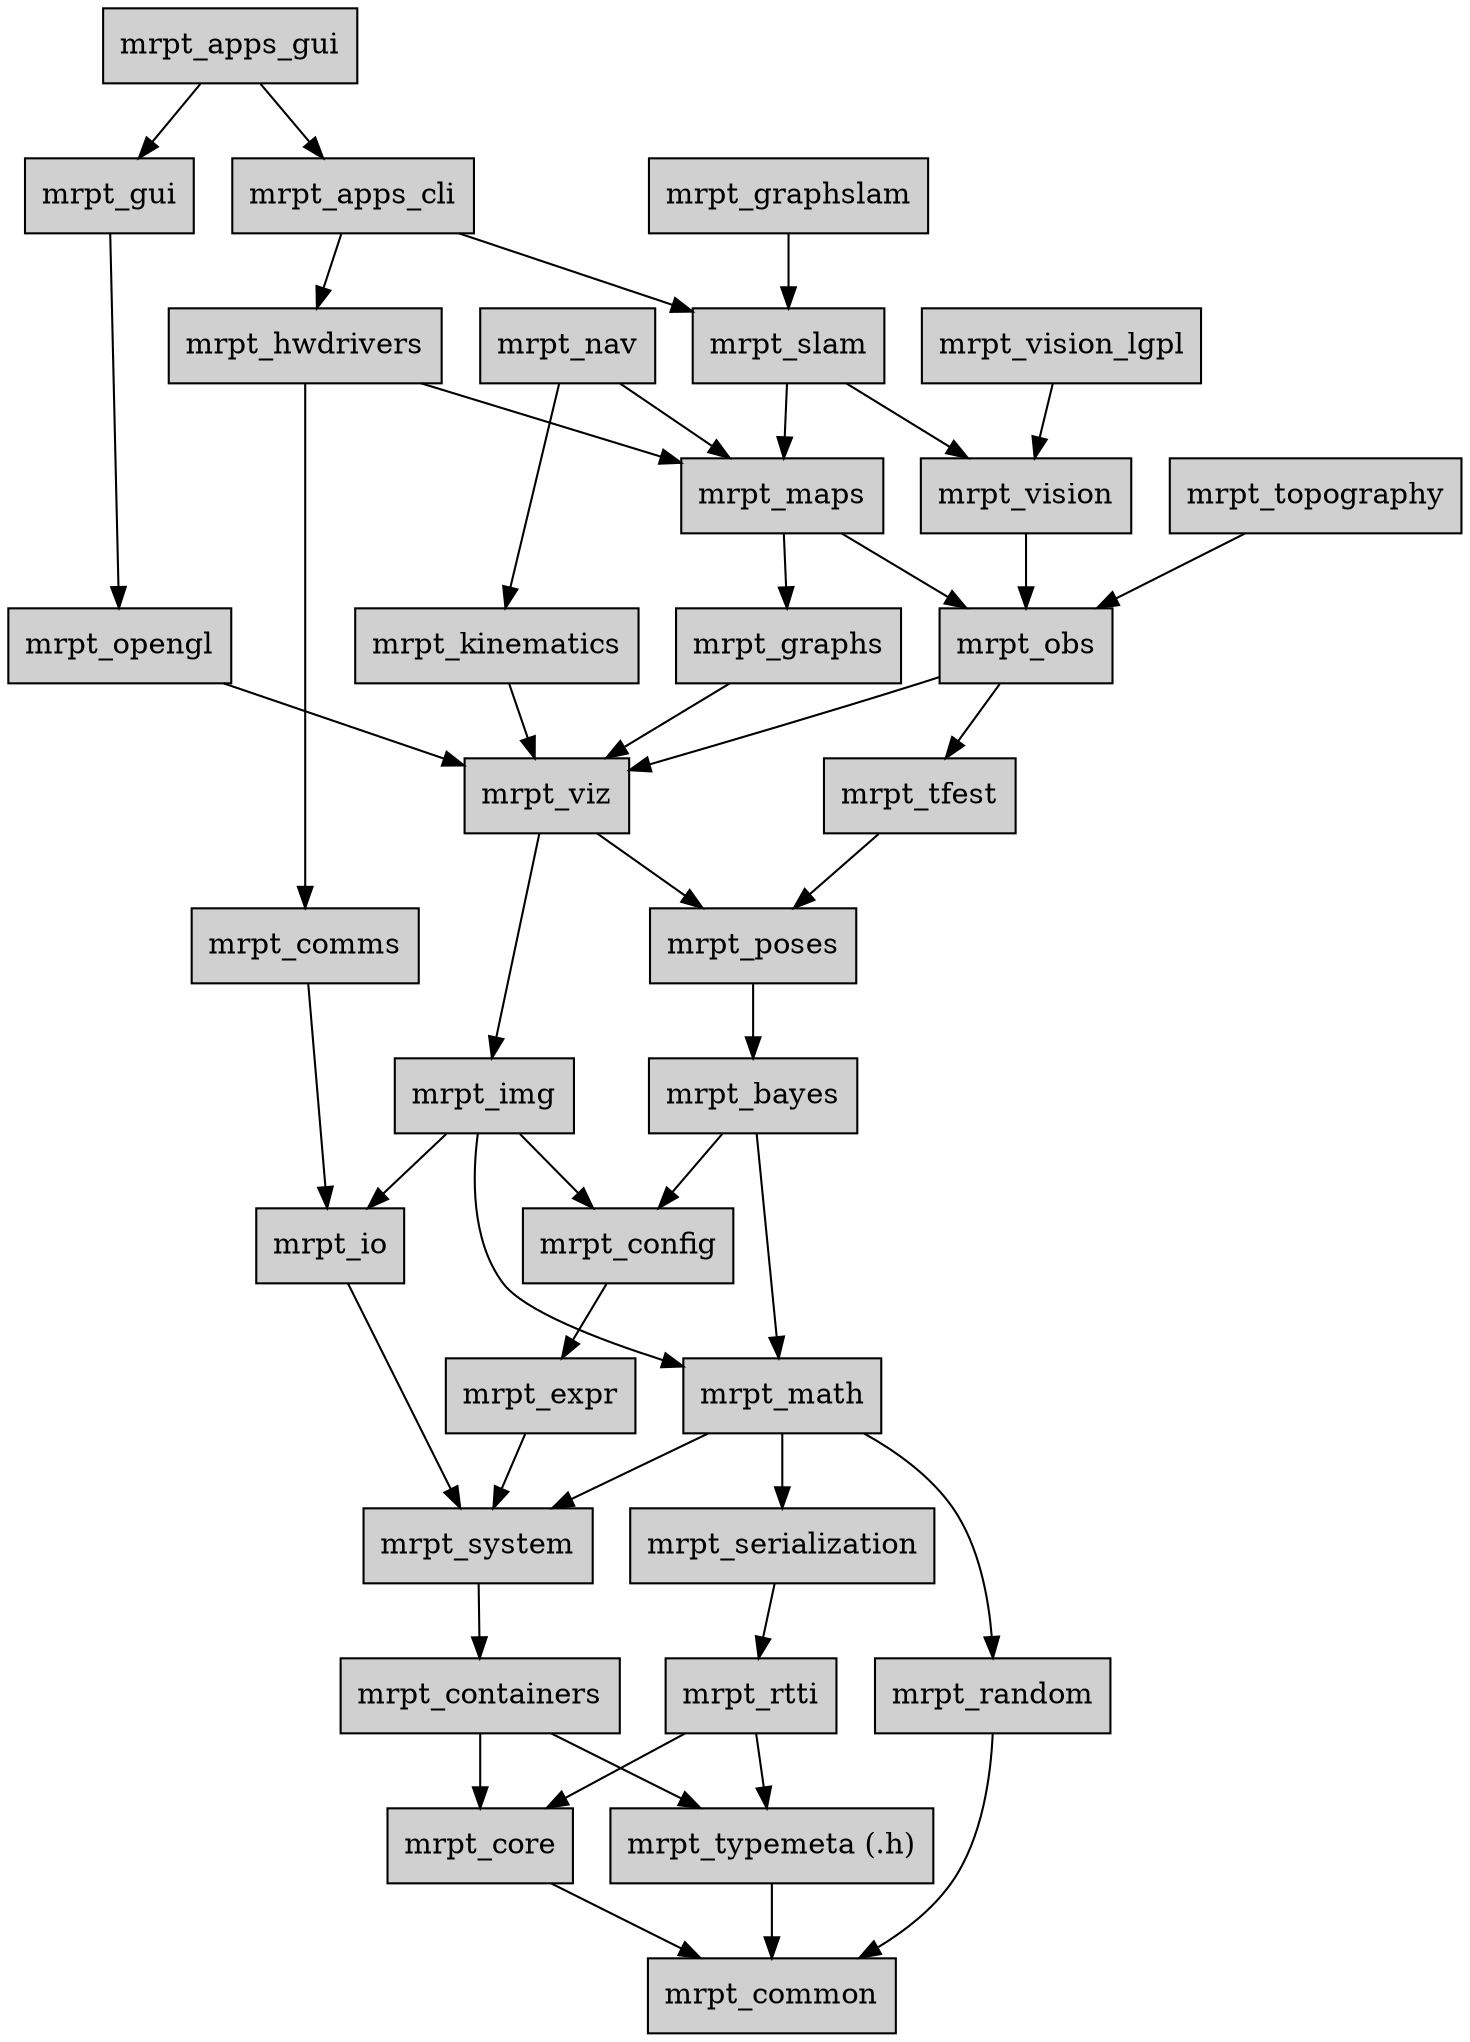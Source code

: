 digraph MRPT_LIBS {

	node [shape=box,style=filled, fillcolor="#D0D0D0"];

	common [label="mrpt_common",URL="mrpt_common.html"];

	apps_gui [label="mrpt_apps_gui",URL="group_mrpt_apps_gui_grp.html"];
	apps_gui -> apps_cli;
	apps_gui -> gui;

	apps_cli [label="mrpt_apps_cli",URL="group_mrpt_apps_cli_grp.html"];
	apps_cli -> slam;
	apps_cli -> hwdrivers;

	bayes [label="mrpt_bayes",URL="group_mrpt_bayes_grp.html"];
	bayes -> math;
	bayes -> config;

	comms [label="mrpt_comms",URL="group_mrpt_comms_grp.html"];
	comms -> io;

	config   [label="mrpt_config",URL="group_mrpt_config_grp.html"];
	config -> expr;

	containers  [label="mrpt_containers",URL="group_mrpt_containers_grp.html"];
	containers -> core;
	containers -> typemeta;

	core       [label="mrpt_core",URL="group_mrpt_core_grp.html"];
	core -> common;

	expr       [label="mrpt_expr",URL="group_mrpt_expr_grp.html"];
	expr -> system;

	graphs     [label="mrpt_graphs",URL="group_mrpt_graphs_grp.html"];
	graphs -> viz;

	graphslam  [label="mrpt_graphslam",URL="group_mrpt_graphslam_grp.html"];
	graphslam -> slam;

	gui        [label="mrpt_gui",URL="group_mrpt_gui_grp.html"];
	gui -> opengl;

	viz        [label="mrpt_viz",URL="group_mrpt_viz_grp.html"];
	viz -> poses;
	viz -> img;

	hwdrivers  [label="mrpt_hwdrivers",URL="group_mrpt_hwdrivers_grp.html"];
	hwdrivers -> comms;
	hwdrivers -> maps;

	img [label="mrpt_img",URL="group_mrpt_img_grp.html"];
	img  -> io;
	img  -> math;
	img  -> config;

	io [label="mrpt_io",URL="group_mrpt_io_grp.html"];
	io  -> system;

	kinematics [label="mrpt_kinematics",URL="group_mrpt_kinematics_grp.html"];
	kinematics -> viz;

	maps       [label="mrpt_maps",URL="group_mrpt_maps_grp.html"];
	maps -> graphs;
	maps -> obs;

	math       [label="mrpt_math",URL="group_mrpt_math_grp.html"];
	math -> serialization;
	math -> random;
	math -> system;

	nav        [label="mrpt_nav",URL="group_mrpt_nav_grp.html"];
	nav -> kinematics;
	nav -> maps;

	obs        [label="mrpt_obs",URL="group_mrpt_obs_grp.html"];
	obs -> viz;
	obs -> tfest;

	opengl     [label="mrpt_opengl", URL="group_mrpt_opengl_grp.html"];
	opengl -> viz;

	poses     [label="mrpt_poses",URL="group_mrpt_poses_grp.html"];
	poses -> bayes;

	random     [label="mrpt_random",URL="group_mrpt_random_grp.html"];
	random -> common;

	rtti     [label="mrpt_rtti",URL="group_mrpt_rtti_grp.html"];
	rtti -> core;
	rtti -> typemeta;

	serialization [label="mrpt_serialization",URL="group_mrpt_serialization_grp.html"];
	serialization -> rtti;

	slam       [label="mrpt_slam",URL="group_mrpt_slam_grp.html"];
	slam -> maps;
	slam -> vision;

	system     [label="mrpt_system",URL="group_mrpt_system_grp.html"];
	system -> containers;

	tfest      [label="mrpt_tfest",URL="group_mrpt_tfest_grp.html"];
	tfest -> poses;

	topography [label="mrpt_topography",URL="group_mrpt_topography_grp.html"];
	topography -> obs;

	typemeta [label="mrpt_typemeta (.h)",URL="group_mrpt_typemeta_grp.html"];
	typemeta -> common;

	vision     [label="mrpt_vision",URL="group_mrpt_vision_grp.html"];
	vision -> obs;

	visionlgpl     [label="mrpt_vision_lgpl",URL="group_mrpt_vision_lgpl_grp.html"];
	visionlgpl -> vision;
}
